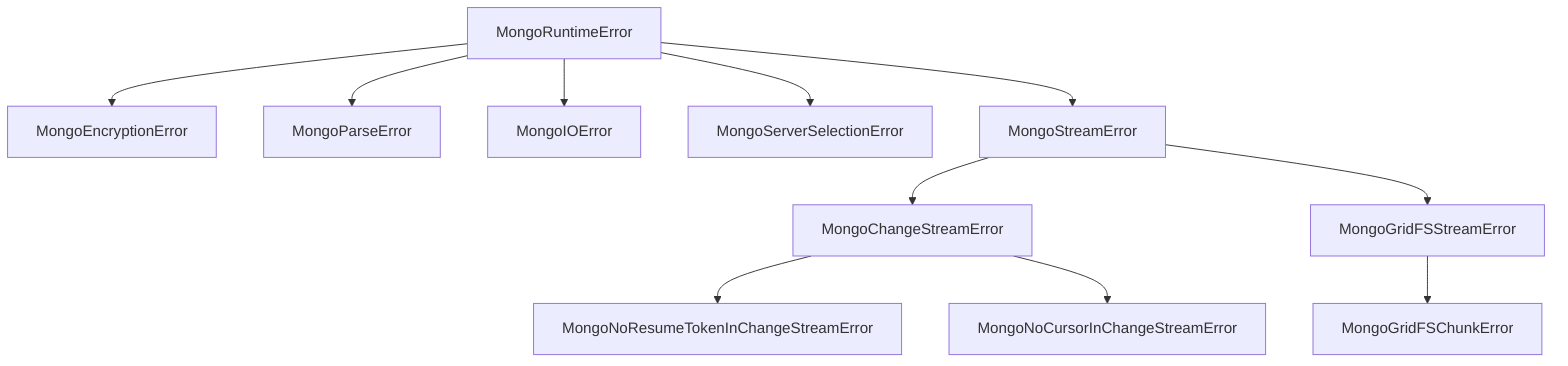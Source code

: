 graph TD
  MongoRuntimeError --> MongoEncryptionError
  MongoRuntimeError --> MongoParseError
  MongoRuntimeError --> MongoIOError
  MongoRuntimeError --> MongoServerSelectionError
  MongoRuntimeError --> MongoStreamError

  MongoStreamError --> MongoChangeStreamError
  MongoStreamError --> MongoGridFSStreamError

  MongoChangeStreamError --> MongoNoResumeTokenInChangeStreamError
  MongoChangeStreamError --> MongoNoCursorInChangeStreamError
  MongoGridFSStreamError --> MongoGridFSChunkError